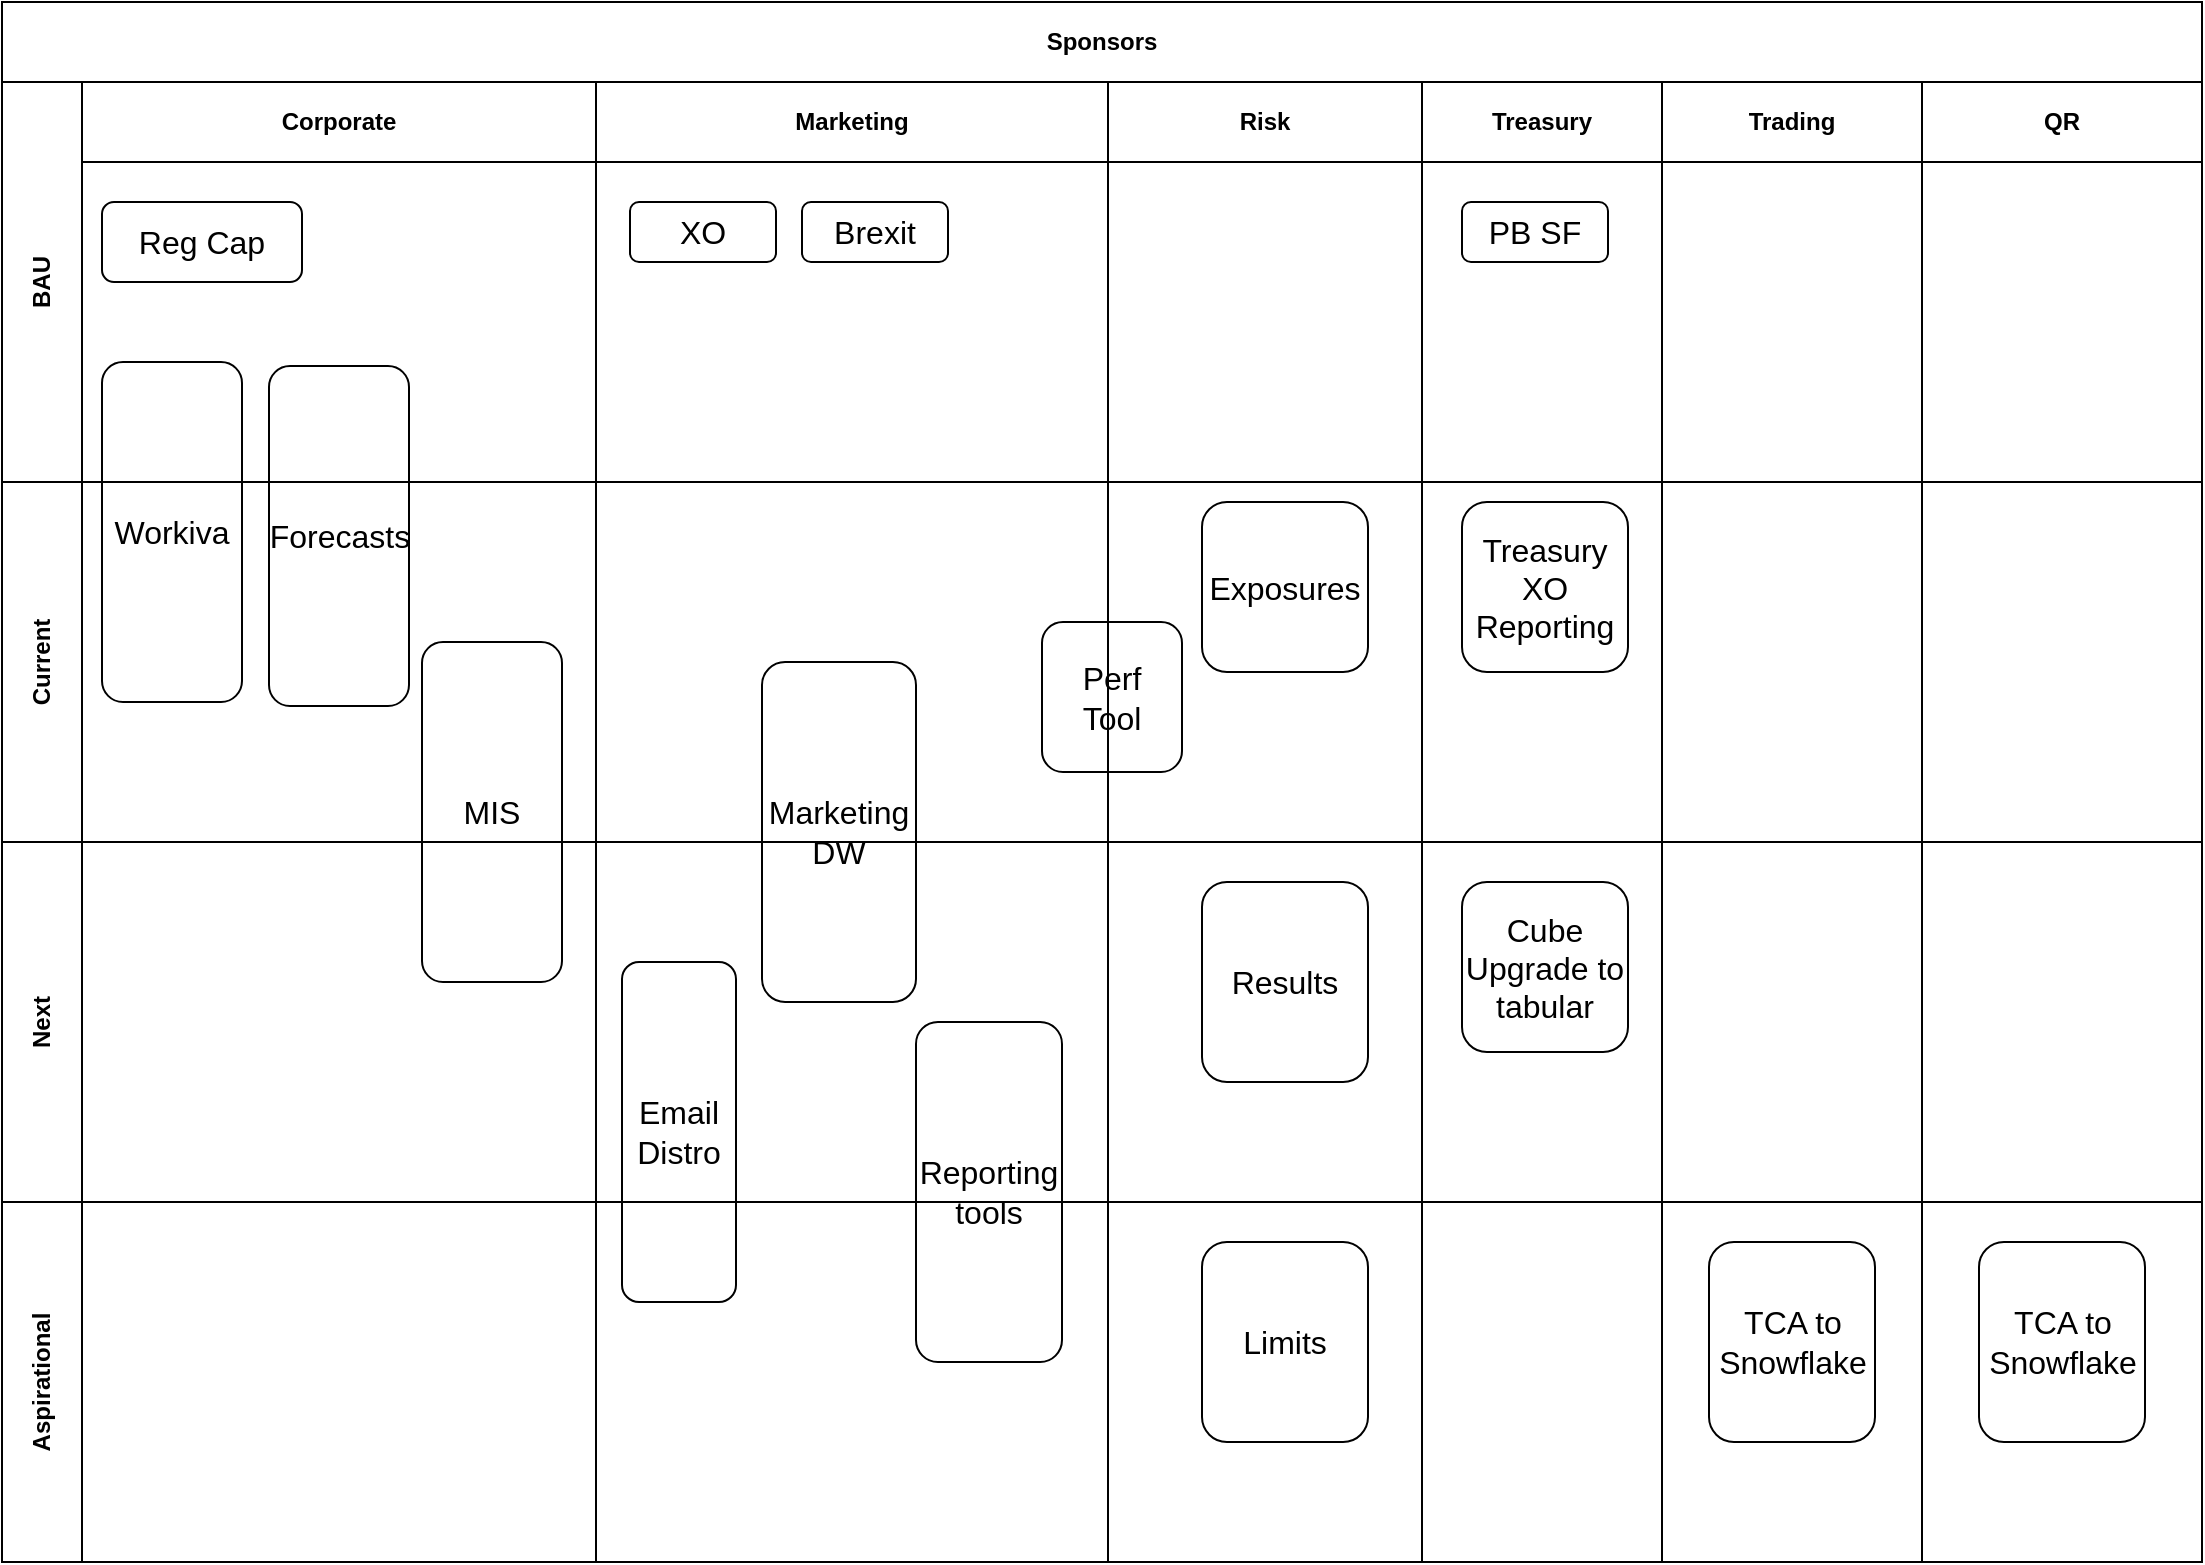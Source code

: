 <mxfile version="13.9.9" type="device"><diagram id="5vGhLDV0Bkaicql9vuJN" name="Outline"><mxGraphModel dx="1024" dy="752" grid="1" gridSize="10" guides="1" tooltips="1" connect="1" arrows="1" fold="1" page="1" pageScale="1" pageWidth="827" pageHeight="1169" math="0" shadow="0"><root><mxCell id="0"/><mxCell id="1" parent="0"/><mxCell id="2wnPBKvtrkqP211mq85e-2" value="Sponsors" style="shape=table;childLayout=tableLayout;rowLines=0;columnLines=0;startSize=40;html=1;whiteSpace=wrap;collapsible=0;recursiveResize=0;expand=0;pointerEvents=0;fontStyle=1;align=center;" vertex="1" parent="1"><mxGeometry y="10" width="1100" height="780" as="geometry"/></mxCell><mxCell id="2wnPBKvtrkqP211mq85e-3" value="BAU" style="swimlane;horizontal=0;points=[[0,0.5],[1,0.5]];portConstraint=eastwest;startSize=40;html=1;whiteSpace=wrap;collapsible=0;recursiveResize=0;expand=0;pointerEvents=0;fontStyle=1" vertex="1" parent="2wnPBKvtrkqP211mq85e-2"><mxGeometry y="40" width="1100" height="200" as="geometry"/></mxCell><mxCell id="2wnPBKvtrkqP211mq85e-4" value="Corporate" style="swimlane;connectable=0;startSize=40;html=1;whiteSpace=wrap;collapsible=0;recursiveResize=0;expand=0;pointerEvents=0;" vertex="1" parent="2wnPBKvtrkqP211mq85e-3"><mxGeometry x="40" width="257" height="200" as="geometry"/></mxCell><mxCell id="2wnPBKvtrkqP211mq85e-27" value="Workiva" style="rounded=1;whiteSpace=wrap;html=1;fontSize=16;" vertex="1" parent="2wnPBKvtrkqP211mq85e-4"><mxGeometry x="10" y="140" width="70" height="170" as="geometry"/></mxCell><mxCell id="2wnPBKvtrkqP211mq85e-29" value="Forecasts" style="rounded=1;whiteSpace=wrap;html=1;fontSize=16;" vertex="1" parent="2wnPBKvtrkqP211mq85e-4"><mxGeometry x="93.5" y="142" width="70" height="170" as="geometry"/></mxCell><mxCell id="2wnPBKvtrkqP211mq85e-30" value="Reg Cap" style="rounded=1;whiteSpace=wrap;html=1;fontSize=16;" vertex="1" parent="2wnPBKvtrkqP211mq85e-4"><mxGeometry x="10" y="60" width="100" height="40" as="geometry"/></mxCell><mxCell id="2wnPBKvtrkqP211mq85e-5" value="Marketing" style="swimlane;connectable=0;startSize=40;html=1;whiteSpace=wrap;collapsible=0;recursiveResize=0;expand=0;pointerEvents=0;" vertex="1" parent="2wnPBKvtrkqP211mq85e-3"><mxGeometry x="297" width="256" height="200" as="geometry"/></mxCell><mxCell id="2wnPBKvtrkqP211mq85e-31" value="XO" style="rounded=1;whiteSpace=wrap;html=1;fontSize=16;" vertex="1" parent="2wnPBKvtrkqP211mq85e-5"><mxGeometry x="17" y="60" width="73" height="30" as="geometry"/></mxCell><mxCell id="2wnPBKvtrkqP211mq85e-32" value="Brexit" style="rounded=1;whiteSpace=wrap;html=1;fontSize=16;" vertex="1" parent="2wnPBKvtrkqP211mq85e-5"><mxGeometry x="103" y="60" width="73" height="30" as="geometry"/></mxCell><mxCell id="2wnPBKvtrkqP211mq85e-6" value="Risk" style="swimlane;connectable=0;startSize=40;html=1;whiteSpace=wrap;collapsible=0;recursiveResize=0;expand=0;pointerEvents=0;" vertex="1" parent="2wnPBKvtrkqP211mq85e-3"><mxGeometry x="553" width="157" height="200" as="geometry"/></mxCell><mxCell id="2wnPBKvtrkqP211mq85e-19" value="Treasury" style="swimlane;connectable=0;startSize=40;html=1;whiteSpace=wrap;collapsible=0;recursiveResize=0;expand=0;pointerEvents=0;" vertex="1" parent="2wnPBKvtrkqP211mq85e-3"><mxGeometry x="710" width="120" height="200" as="geometry"/></mxCell><mxCell id="2wnPBKvtrkqP211mq85e-40" value="PB SF" style="rounded=1;whiteSpace=wrap;html=1;fontSize=16;" vertex="1" parent="2wnPBKvtrkqP211mq85e-19"><mxGeometry x="20" y="60" width="73" height="30" as="geometry"/></mxCell><mxCell id="2wnPBKvtrkqP211mq85e-23" value="Trading" style="swimlane;connectable=0;startSize=40;html=1;whiteSpace=wrap;collapsible=0;recursiveResize=0;expand=0;pointerEvents=0;" vertex="1" parent="2wnPBKvtrkqP211mq85e-3"><mxGeometry x="830" width="130" height="200" as="geometry"/></mxCell><mxCell id="2wnPBKvtrkqP211mq85e-43" value="QR" style="swimlane;connectable=0;startSize=40;html=1;whiteSpace=wrap;collapsible=0;recursiveResize=0;expand=0;pointerEvents=0;" vertex="1" parent="2wnPBKvtrkqP211mq85e-3"><mxGeometry x="960" width="140" height="200" as="geometry"/></mxCell><mxCell id="2wnPBKvtrkqP211mq85e-7" value="Current" style="swimlane;horizontal=0;points=[[0,0.5],[1,0.5]];portConstraint=eastwest;startSize=40;html=1;whiteSpace=wrap;collapsible=0;recursiveResize=0;expand=0;pointerEvents=0;" vertex="1" parent="2wnPBKvtrkqP211mq85e-2"><mxGeometry y="240" width="1100" height="180" as="geometry"/></mxCell><mxCell id="2wnPBKvtrkqP211mq85e-8" value="" style="swimlane;connectable=0;startSize=0;html=1;whiteSpace=wrap;collapsible=0;recursiveResize=0;expand=0;pointerEvents=0;" vertex="1" parent="2wnPBKvtrkqP211mq85e-7"><mxGeometry x="40" width="257" height="180" as="geometry"/></mxCell><mxCell id="2wnPBKvtrkqP211mq85e-28" value="MIS" style="rounded=1;whiteSpace=wrap;html=1;fontSize=16;" vertex="1" parent="2wnPBKvtrkqP211mq85e-8"><mxGeometry x="170" y="80" width="70" height="170" as="geometry"/></mxCell><mxCell id="2wnPBKvtrkqP211mq85e-9" value="" style="swimlane;connectable=0;startSize=0;html=1;whiteSpace=wrap;collapsible=0;recursiveResize=0;expand=0;pointerEvents=0;fillColor=#FFFFFF;" vertex="1" parent="2wnPBKvtrkqP211mq85e-7"><mxGeometry x="297" width="256" height="180" as="geometry"/></mxCell><mxCell id="2wnPBKvtrkqP211mq85e-34" value="Marketing&lt;br&gt;DW" style="rounded=1;whiteSpace=wrap;html=1;fontSize=16;" vertex="1" parent="2wnPBKvtrkqP211mq85e-9"><mxGeometry x="83" y="90" width="77" height="170" as="geometry"/></mxCell><mxCell id="2wnPBKvtrkqP211mq85e-37" value="Perf&lt;br&gt;Tool" style="rounded=1;whiteSpace=wrap;html=1;fontSize=16;" vertex="1" parent="2wnPBKvtrkqP211mq85e-9"><mxGeometry x="223" y="70" width="70" height="75" as="geometry"/></mxCell><mxCell id="2wnPBKvtrkqP211mq85e-10" value="" style="swimlane;connectable=0;startSize=0;html=1;whiteSpace=wrap;collapsible=0;recursiveResize=0;expand=0;pointerEvents=0;" vertex="1" parent="2wnPBKvtrkqP211mq85e-7"><mxGeometry x="553" width="157" height="180" as="geometry"/></mxCell><mxCell id="2wnPBKvtrkqP211mq85e-36" value="Exposures" style="rounded=1;whiteSpace=wrap;html=1;fontSize=16;" vertex="1" parent="2wnPBKvtrkqP211mq85e-10"><mxGeometry x="47" y="10" width="83" height="85" as="geometry"/></mxCell><mxCell id="2wnPBKvtrkqP211mq85e-20" style="swimlane;connectable=0;startSize=0;html=1;whiteSpace=wrap;collapsible=0;recursiveResize=0;expand=0;pointerEvents=0;" vertex="1" parent="2wnPBKvtrkqP211mq85e-7"><mxGeometry x="710" width="120" height="180" as="geometry"/></mxCell><mxCell id="2wnPBKvtrkqP211mq85e-42" value="Treasury XO Reporting" style="rounded=1;whiteSpace=wrap;html=1;fontSize=16;" vertex="1" parent="2wnPBKvtrkqP211mq85e-20"><mxGeometry x="20" y="10" width="83" height="85" as="geometry"/></mxCell><mxCell id="2wnPBKvtrkqP211mq85e-24" style="swimlane;connectable=0;startSize=0;html=1;whiteSpace=wrap;collapsible=0;recursiveResize=0;expand=0;pointerEvents=0;" vertex="1" parent="2wnPBKvtrkqP211mq85e-7"><mxGeometry x="830" width="130" height="180" as="geometry"/></mxCell><mxCell id="2wnPBKvtrkqP211mq85e-44" style="swimlane;connectable=0;startSize=0;html=1;whiteSpace=wrap;collapsible=0;recursiveResize=0;expand=0;pointerEvents=0;" vertex="1" parent="2wnPBKvtrkqP211mq85e-7"><mxGeometry x="960" width="140" height="180" as="geometry"/></mxCell><mxCell id="2wnPBKvtrkqP211mq85e-11" value="Next" style="swimlane;horizontal=0;points=[[0,0.5],[1,0.5]];portConstraint=eastwest;startSize=40;html=1;whiteSpace=wrap;collapsible=0;recursiveResize=0;expand=0;pointerEvents=0;" vertex="1" parent="2wnPBKvtrkqP211mq85e-2"><mxGeometry y="420" width="1100" height="180" as="geometry"/></mxCell><mxCell id="2wnPBKvtrkqP211mq85e-12" value="" style="swimlane;connectable=0;startSize=0;html=1;whiteSpace=wrap;collapsible=0;recursiveResize=0;expand=0;pointerEvents=0;" vertex="1" parent="2wnPBKvtrkqP211mq85e-11"><mxGeometry x="40" width="257" height="180" as="geometry"/></mxCell><mxCell id="2wnPBKvtrkqP211mq85e-13" value="" style="swimlane;connectable=0;startSize=0;html=1;whiteSpace=wrap;collapsible=0;recursiveResize=0;expand=0;pointerEvents=0;" vertex="1" parent="2wnPBKvtrkqP211mq85e-11"><mxGeometry x="297" width="256" height="180" as="geometry"/></mxCell><mxCell id="2wnPBKvtrkqP211mq85e-33" value="Email Distro" style="rounded=1;whiteSpace=wrap;html=1;fontSize=16;" vertex="1" parent="2wnPBKvtrkqP211mq85e-13"><mxGeometry x="13" y="60" width="57" height="170" as="geometry"/></mxCell><mxCell id="2wnPBKvtrkqP211mq85e-35" value="Reporting tools" style="rounded=1;whiteSpace=wrap;html=1;fontSize=16;" vertex="1" parent="2wnPBKvtrkqP211mq85e-13"><mxGeometry x="160" y="90" width="73" height="170" as="geometry"/></mxCell><mxCell id="2wnPBKvtrkqP211mq85e-14" value="" style="swimlane;connectable=0;startSize=0;html=1;whiteSpace=wrap;collapsible=0;recursiveResize=0;expand=0;pointerEvents=0;" vertex="1" parent="2wnPBKvtrkqP211mq85e-11"><mxGeometry x="553" width="157" height="180" as="geometry"/></mxCell><mxCell id="2wnPBKvtrkqP211mq85e-38" value="Results" style="rounded=1;whiteSpace=wrap;html=1;fontSize=16;" vertex="1" parent="2wnPBKvtrkqP211mq85e-14"><mxGeometry x="47" y="20" width="83" height="100" as="geometry"/></mxCell><mxCell id="2wnPBKvtrkqP211mq85e-21" style="swimlane;connectable=0;startSize=0;html=1;whiteSpace=wrap;collapsible=0;recursiveResize=0;expand=0;pointerEvents=0;" vertex="1" parent="2wnPBKvtrkqP211mq85e-11"><mxGeometry x="710" width="120" height="180" as="geometry"/></mxCell><mxCell id="2wnPBKvtrkqP211mq85e-41" value="Cube Upgrade to tabular" style="rounded=1;whiteSpace=wrap;html=1;fontSize=16;" vertex="1" parent="2wnPBKvtrkqP211mq85e-21"><mxGeometry x="20" y="20" width="83" height="85" as="geometry"/></mxCell><mxCell id="2wnPBKvtrkqP211mq85e-25" style="swimlane;connectable=0;startSize=0;html=1;whiteSpace=wrap;collapsible=0;recursiveResize=0;expand=0;pointerEvents=0;" vertex="1" parent="2wnPBKvtrkqP211mq85e-11"><mxGeometry x="830" width="130" height="180" as="geometry"/></mxCell><mxCell id="2wnPBKvtrkqP211mq85e-45" style="swimlane;connectable=0;startSize=0;html=1;whiteSpace=wrap;collapsible=0;recursiveResize=0;expand=0;pointerEvents=0;" vertex="1" parent="2wnPBKvtrkqP211mq85e-11"><mxGeometry x="960" width="140" height="180" as="geometry"/></mxCell><mxCell id="2wnPBKvtrkqP211mq85e-15" value="Aspirational&lt;br&gt;" style="swimlane;horizontal=0;points=[[0,0.5],[1,0.5]];portConstraint=eastwest;startSize=40;html=1;whiteSpace=wrap;collapsible=0;recursiveResize=0;expand=0;pointerEvents=0;" vertex="1" parent="2wnPBKvtrkqP211mq85e-2"><mxGeometry y="600" width="1100" height="180" as="geometry"/></mxCell><mxCell id="2wnPBKvtrkqP211mq85e-16" style="swimlane;connectable=0;startSize=0;html=1;whiteSpace=wrap;collapsible=0;recursiveResize=0;expand=0;pointerEvents=0;" vertex="1" parent="2wnPBKvtrkqP211mq85e-15"><mxGeometry x="40" width="257" height="180" as="geometry"/></mxCell><mxCell id="2wnPBKvtrkqP211mq85e-17" style="swimlane;connectable=0;startSize=0;html=1;whiteSpace=wrap;collapsible=0;recursiveResize=0;expand=0;pointerEvents=0;" vertex="1" parent="2wnPBKvtrkqP211mq85e-15"><mxGeometry x="297" width="256" height="180" as="geometry"/></mxCell><mxCell id="2wnPBKvtrkqP211mq85e-18" style="swimlane;connectable=0;startSize=0;html=1;whiteSpace=wrap;collapsible=0;recursiveResize=0;expand=0;pointerEvents=0;" vertex="1" parent="2wnPBKvtrkqP211mq85e-15"><mxGeometry x="553" width="157" height="180" as="geometry"/></mxCell><mxCell id="2wnPBKvtrkqP211mq85e-39" value="Limits" style="rounded=1;whiteSpace=wrap;html=1;fontSize=16;" vertex="1" parent="2wnPBKvtrkqP211mq85e-18"><mxGeometry x="47" y="20" width="83" height="100" as="geometry"/></mxCell><mxCell id="2wnPBKvtrkqP211mq85e-22" style="swimlane;connectable=0;startSize=0;html=1;whiteSpace=wrap;collapsible=0;recursiveResize=0;expand=0;pointerEvents=0;" vertex="1" parent="2wnPBKvtrkqP211mq85e-15"><mxGeometry x="710" width="120" height="180" as="geometry"/></mxCell><mxCell id="2wnPBKvtrkqP211mq85e-26" style="swimlane;connectable=0;startSize=0;html=1;whiteSpace=wrap;collapsible=0;recursiveResize=0;expand=0;pointerEvents=0;" vertex="1" parent="2wnPBKvtrkqP211mq85e-15"><mxGeometry x="830" width="130" height="180" as="geometry"/></mxCell><mxCell id="2wnPBKvtrkqP211mq85e-47" value="TCA to Snowflake" style="rounded=1;whiteSpace=wrap;html=1;fontSize=16;" vertex="1" parent="2wnPBKvtrkqP211mq85e-26"><mxGeometry x="23.5" y="20" width="83" height="100" as="geometry"/></mxCell><mxCell id="2wnPBKvtrkqP211mq85e-46" style="swimlane;connectable=0;startSize=0;html=1;whiteSpace=wrap;collapsible=0;recursiveResize=0;expand=0;pointerEvents=0;" vertex="1" parent="2wnPBKvtrkqP211mq85e-15"><mxGeometry x="960" width="140" height="180" as="geometry"/></mxCell><mxCell id="2wnPBKvtrkqP211mq85e-48" value="TCA to Snowflake" style="rounded=1;whiteSpace=wrap;html=1;fontSize=16;" vertex="1" parent="2wnPBKvtrkqP211mq85e-46"><mxGeometry x="28.5" y="20" width="83" height="100" as="geometry"/></mxCell></root></mxGraphModel></diagram></mxfile>